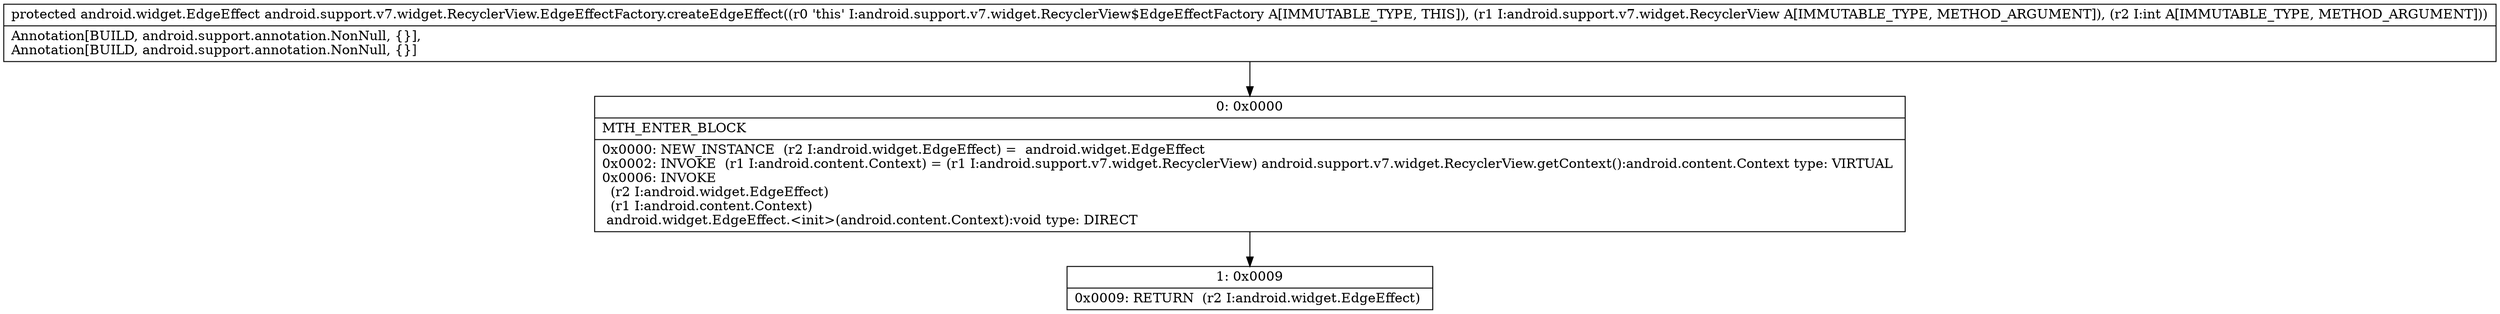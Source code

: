 digraph "CFG forandroid.support.v7.widget.RecyclerView.EdgeEffectFactory.createEdgeEffect(Landroid\/support\/v7\/widget\/RecyclerView;I)Landroid\/widget\/EdgeEffect;" {
Node_0 [shape=record,label="{0\:\ 0x0000|MTH_ENTER_BLOCK\l|0x0000: NEW_INSTANCE  (r2 I:android.widget.EdgeEffect) =  android.widget.EdgeEffect \l0x0002: INVOKE  (r1 I:android.content.Context) = (r1 I:android.support.v7.widget.RecyclerView) android.support.v7.widget.RecyclerView.getContext():android.content.Context type: VIRTUAL \l0x0006: INVOKE  \l  (r2 I:android.widget.EdgeEffect)\l  (r1 I:android.content.Context)\l android.widget.EdgeEffect.\<init\>(android.content.Context):void type: DIRECT \l}"];
Node_1 [shape=record,label="{1\:\ 0x0009|0x0009: RETURN  (r2 I:android.widget.EdgeEffect) \l}"];
MethodNode[shape=record,label="{protected android.widget.EdgeEffect android.support.v7.widget.RecyclerView.EdgeEffectFactory.createEdgeEffect((r0 'this' I:android.support.v7.widget.RecyclerView$EdgeEffectFactory A[IMMUTABLE_TYPE, THIS]), (r1 I:android.support.v7.widget.RecyclerView A[IMMUTABLE_TYPE, METHOD_ARGUMENT]), (r2 I:int A[IMMUTABLE_TYPE, METHOD_ARGUMENT]))  | Annotation[BUILD, android.support.annotation.NonNull, \{\}], \lAnnotation[BUILD, android.support.annotation.NonNull, \{\}]\l}"];
MethodNode -> Node_0;
Node_0 -> Node_1;
}

